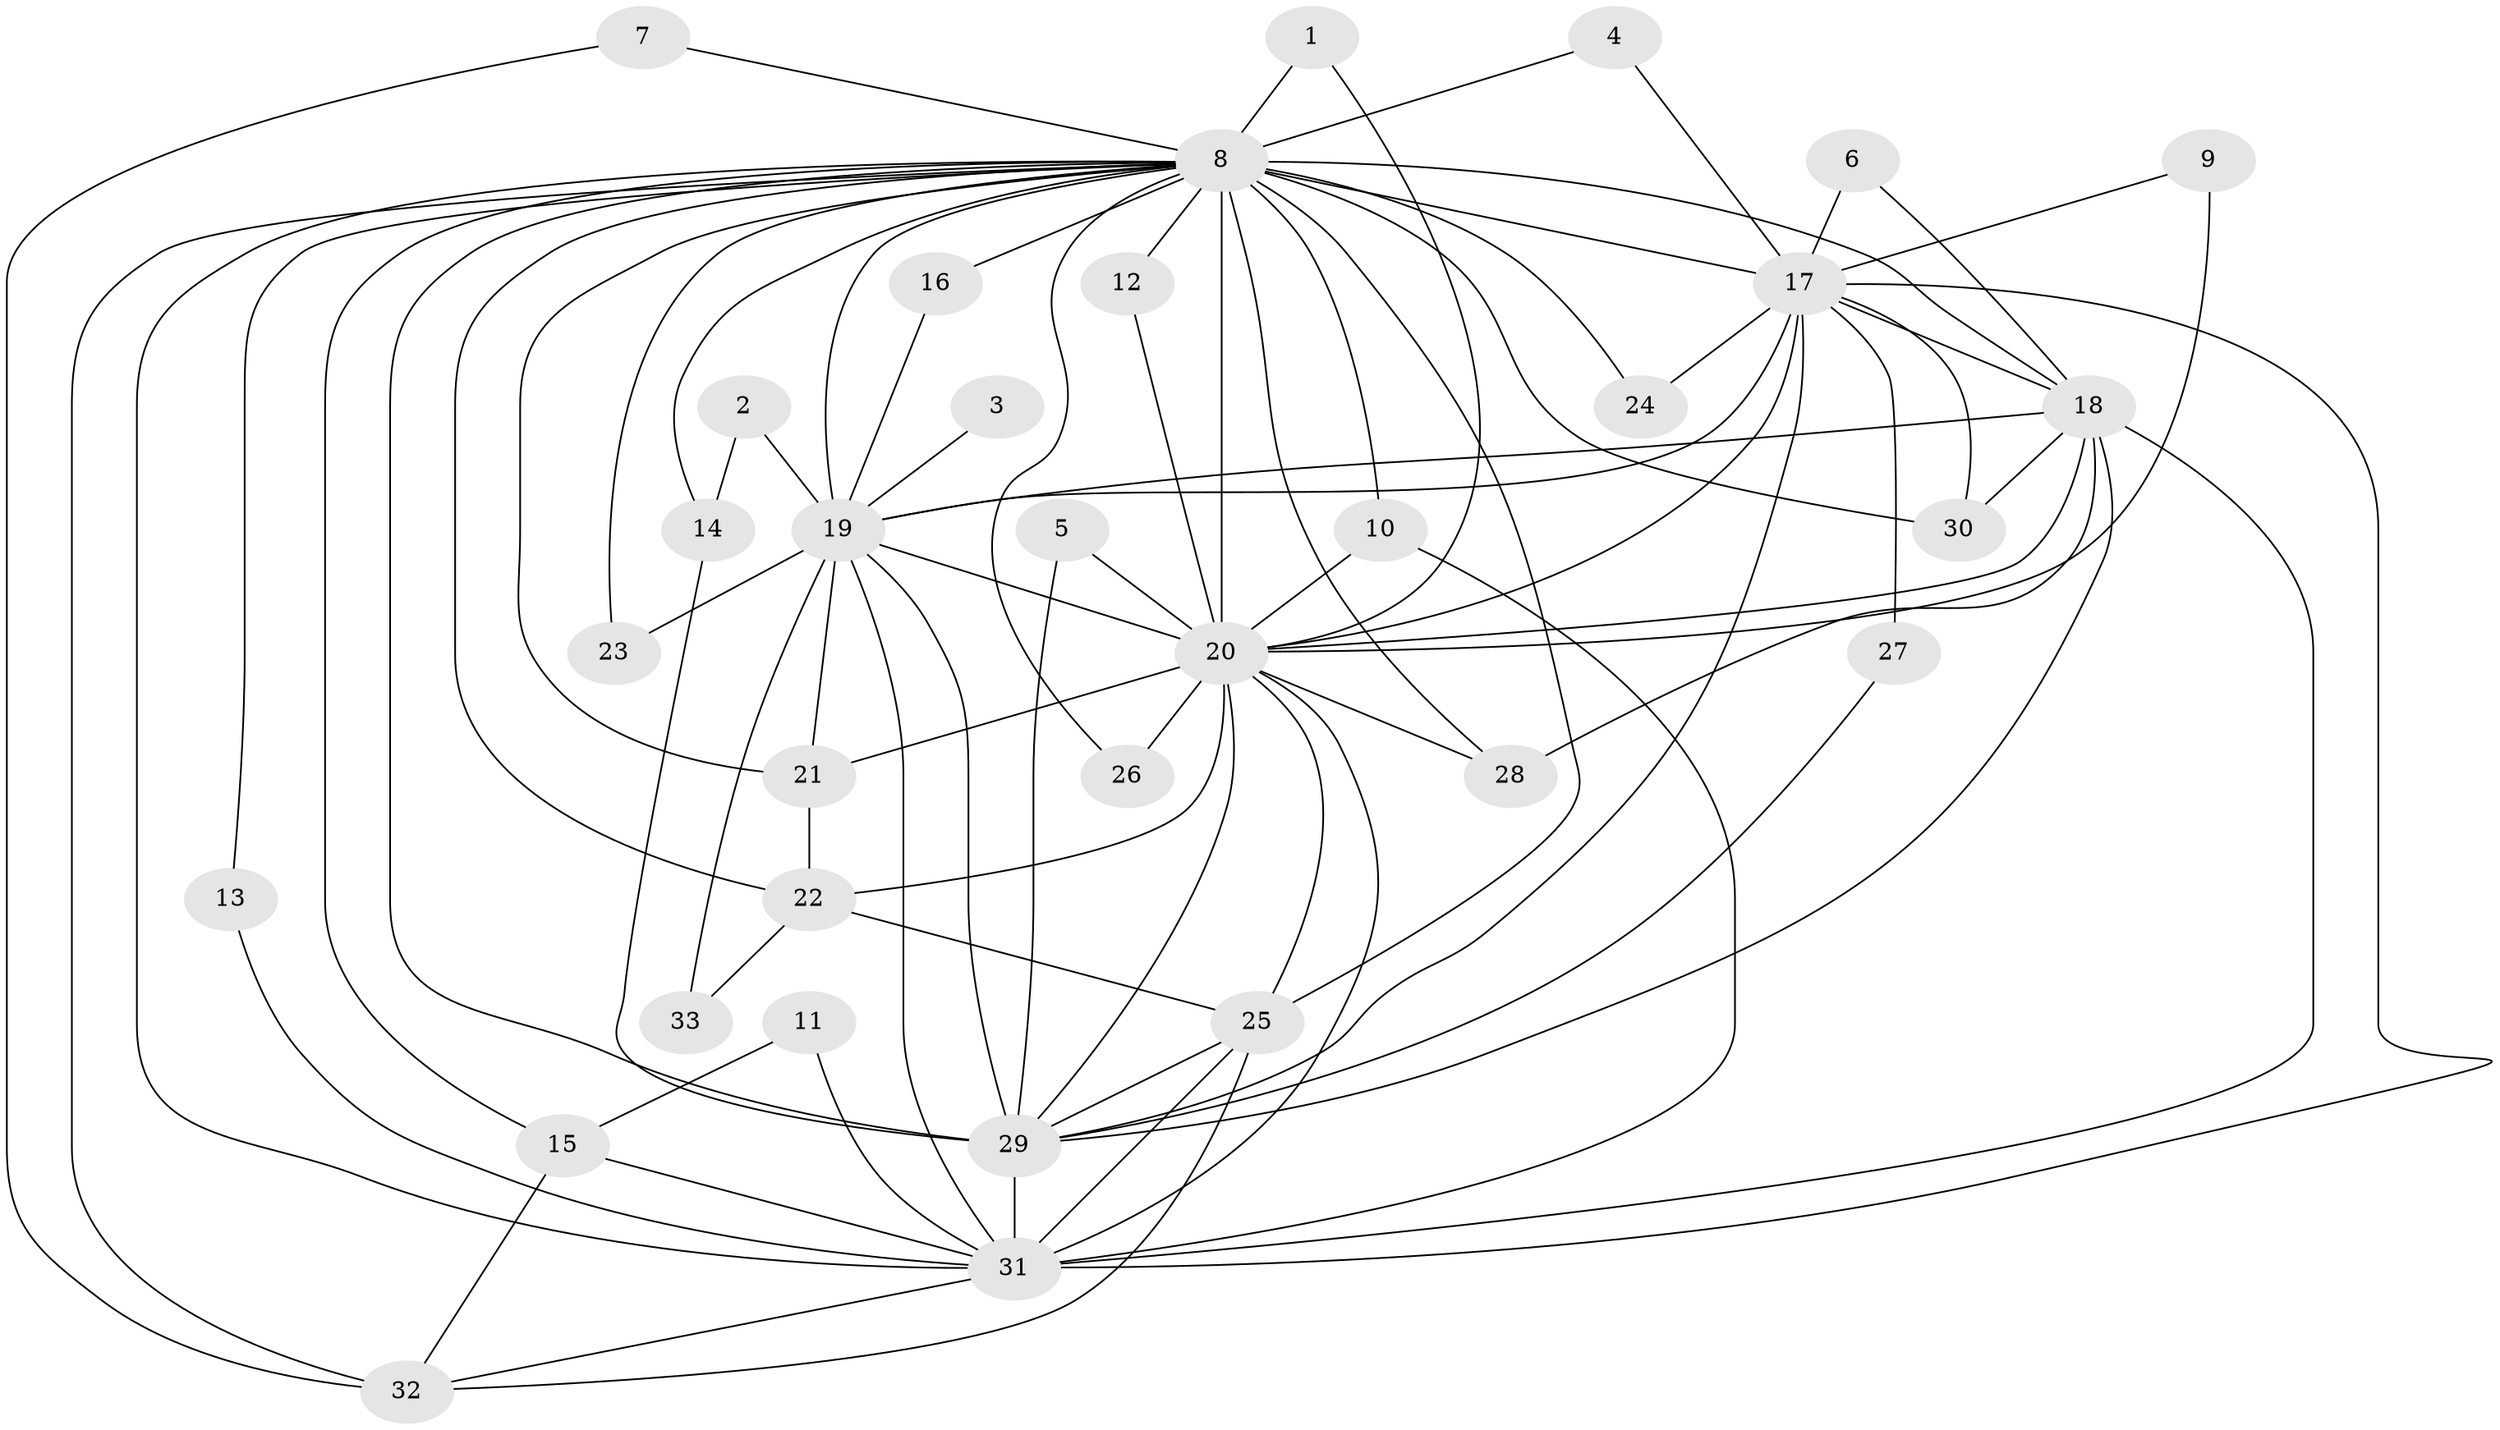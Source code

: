 // original degree distribution, {16: 0.030303030303030304, 21: 0.015151515151515152, 14: 0.015151515151515152, 13: 0.015151515151515152, 12: 0.015151515151515152, 17: 0.015151515151515152, 20: 0.015151515151515152, 24: 0.015151515151515152, 19: 0.015151515151515152, 3: 0.13636363636363635, 4: 0.09090909090909091, 5: 0.045454545454545456, 2: 0.5757575757575758}
// Generated by graph-tools (version 1.1) at 2025/25/03/09/25 03:25:44]
// undirected, 33 vertices, 82 edges
graph export_dot {
graph [start="1"]
  node [color=gray90,style=filled];
  1;
  2;
  3;
  4;
  5;
  6;
  7;
  8;
  9;
  10;
  11;
  12;
  13;
  14;
  15;
  16;
  17;
  18;
  19;
  20;
  21;
  22;
  23;
  24;
  25;
  26;
  27;
  28;
  29;
  30;
  31;
  32;
  33;
  1 -- 8 [weight=1.0];
  1 -- 20 [weight=1.0];
  2 -- 14 [weight=1.0];
  2 -- 19 [weight=1.0];
  3 -- 19 [weight=1.0];
  4 -- 8 [weight=1.0];
  4 -- 17 [weight=1.0];
  5 -- 20 [weight=1.0];
  5 -- 29 [weight=1.0];
  6 -- 17 [weight=1.0];
  6 -- 18 [weight=1.0];
  7 -- 8 [weight=1.0];
  7 -- 32 [weight=1.0];
  8 -- 10 [weight=2.0];
  8 -- 12 [weight=1.0];
  8 -- 13 [weight=1.0];
  8 -- 14 [weight=1.0];
  8 -- 15 [weight=1.0];
  8 -- 16 [weight=1.0];
  8 -- 17 [weight=8.0];
  8 -- 18 [weight=4.0];
  8 -- 19 [weight=5.0];
  8 -- 20 [weight=4.0];
  8 -- 21 [weight=1.0];
  8 -- 22 [weight=1.0];
  8 -- 23 [weight=1.0];
  8 -- 24 [weight=2.0];
  8 -- 25 [weight=1.0];
  8 -- 26 [weight=1.0];
  8 -- 28 [weight=2.0];
  8 -- 29 [weight=5.0];
  8 -- 30 [weight=1.0];
  8 -- 31 [weight=3.0];
  8 -- 32 [weight=2.0];
  9 -- 17 [weight=1.0];
  9 -- 20 [weight=1.0];
  10 -- 20 [weight=1.0];
  10 -- 31 [weight=1.0];
  11 -- 15 [weight=1.0];
  11 -- 31 [weight=1.0];
  12 -- 20 [weight=1.0];
  13 -- 31 [weight=1.0];
  14 -- 29 [weight=1.0];
  15 -- 31 [weight=1.0];
  15 -- 32 [weight=1.0];
  16 -- 19 [weight=1.0];
  17 -- 18 [weight=2.0];
  17 -- 19 [weight=2.0];
  17 -- 20 [weight=3.0];
  17 -- 24 [weight=1.0];
  17 -- 27 [weight=1.0];
  17 -- 29 [weight=2.0];
  17 -- 30 [weight=2.0];
  17 -- 31 [weight=2.0];
  18 -- 19 [weight=1.0];
  18 -- 20 [weight=1.0];
  18 -- 28 [weight=1.0];
  18 -- 29 [weight=1.0];
  18 -- 30 [weight=1.0];
  18 -- 31 [weight=1.0];
  19 -- 20 [weight=1.0];
  19 -- 21 [weight=2.0];
  19 -- 23 [weight=1.0];
  19 -- 29 [weight=1.0];
  19 -- 31 [weight=1.0];
  19 -- 33 [weight=1.0];
  20 -- 21 [weight=1.0];
  20 -- 22 [weight=1.0];
  20 -- 25 [weight=2.0];
  20 -- 26 [weight=1.0];
  20 -- 28 [weight=1.0];
  20 -- 29 [weight=1.0];
  20 -- 31 [weight=3.0];
  21 -- 22 [weight=1.0];
  22 -- 25 [weight=1.0];
  22 -- 33 [weight=1.0];
  25 -- 29 [weight=1.0];
  25 -- 31 [weight=1.0];
  25 -- 32 [weight=1.0];
  27 -- 29 [weight=1.0];
  29 -- 31 [weight=1.0];
  31 -- 32 [weight=1.0];
}

